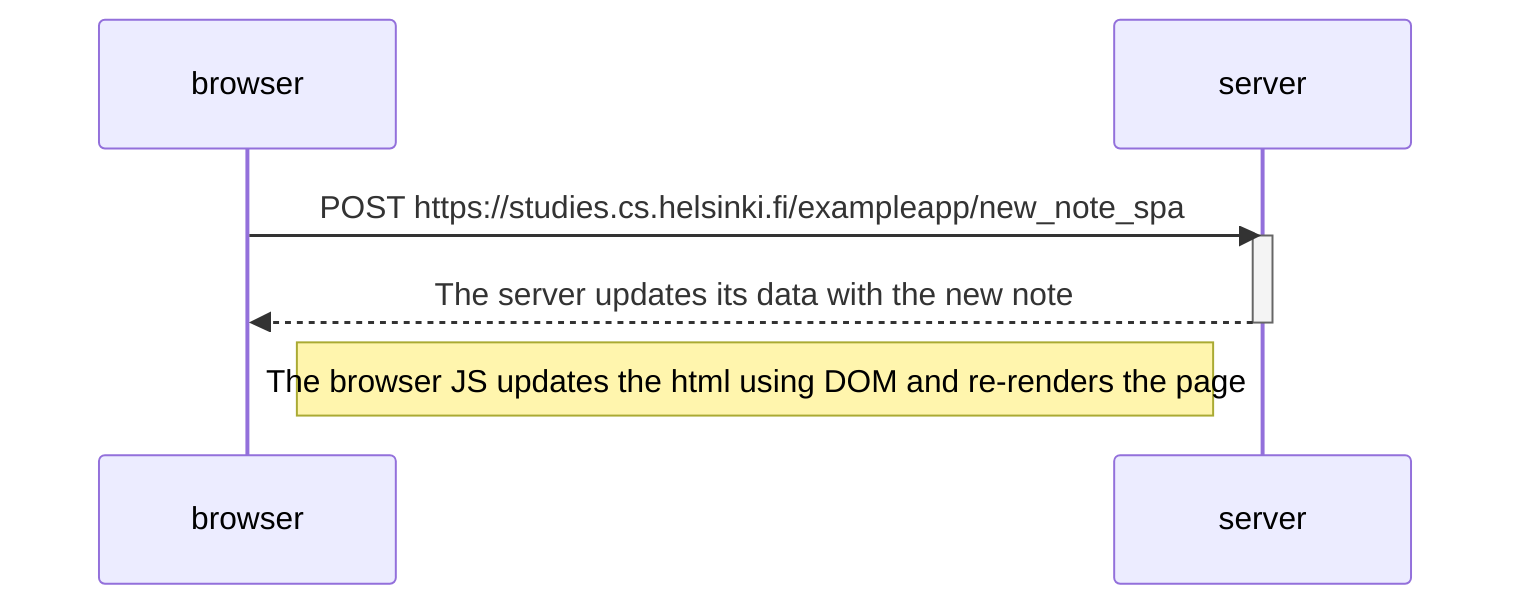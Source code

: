 sequenceDiagram
    participant browser
    participant server

    browser->>server: POST https://studies.cs.helsinki.fi/exampleapp/new_note_spa
    activate server
    server-->>browser: The server updates its data with the new note
    deactivate server

    Note right of browser: The browser JS updates the html using DOM and re-renders the page